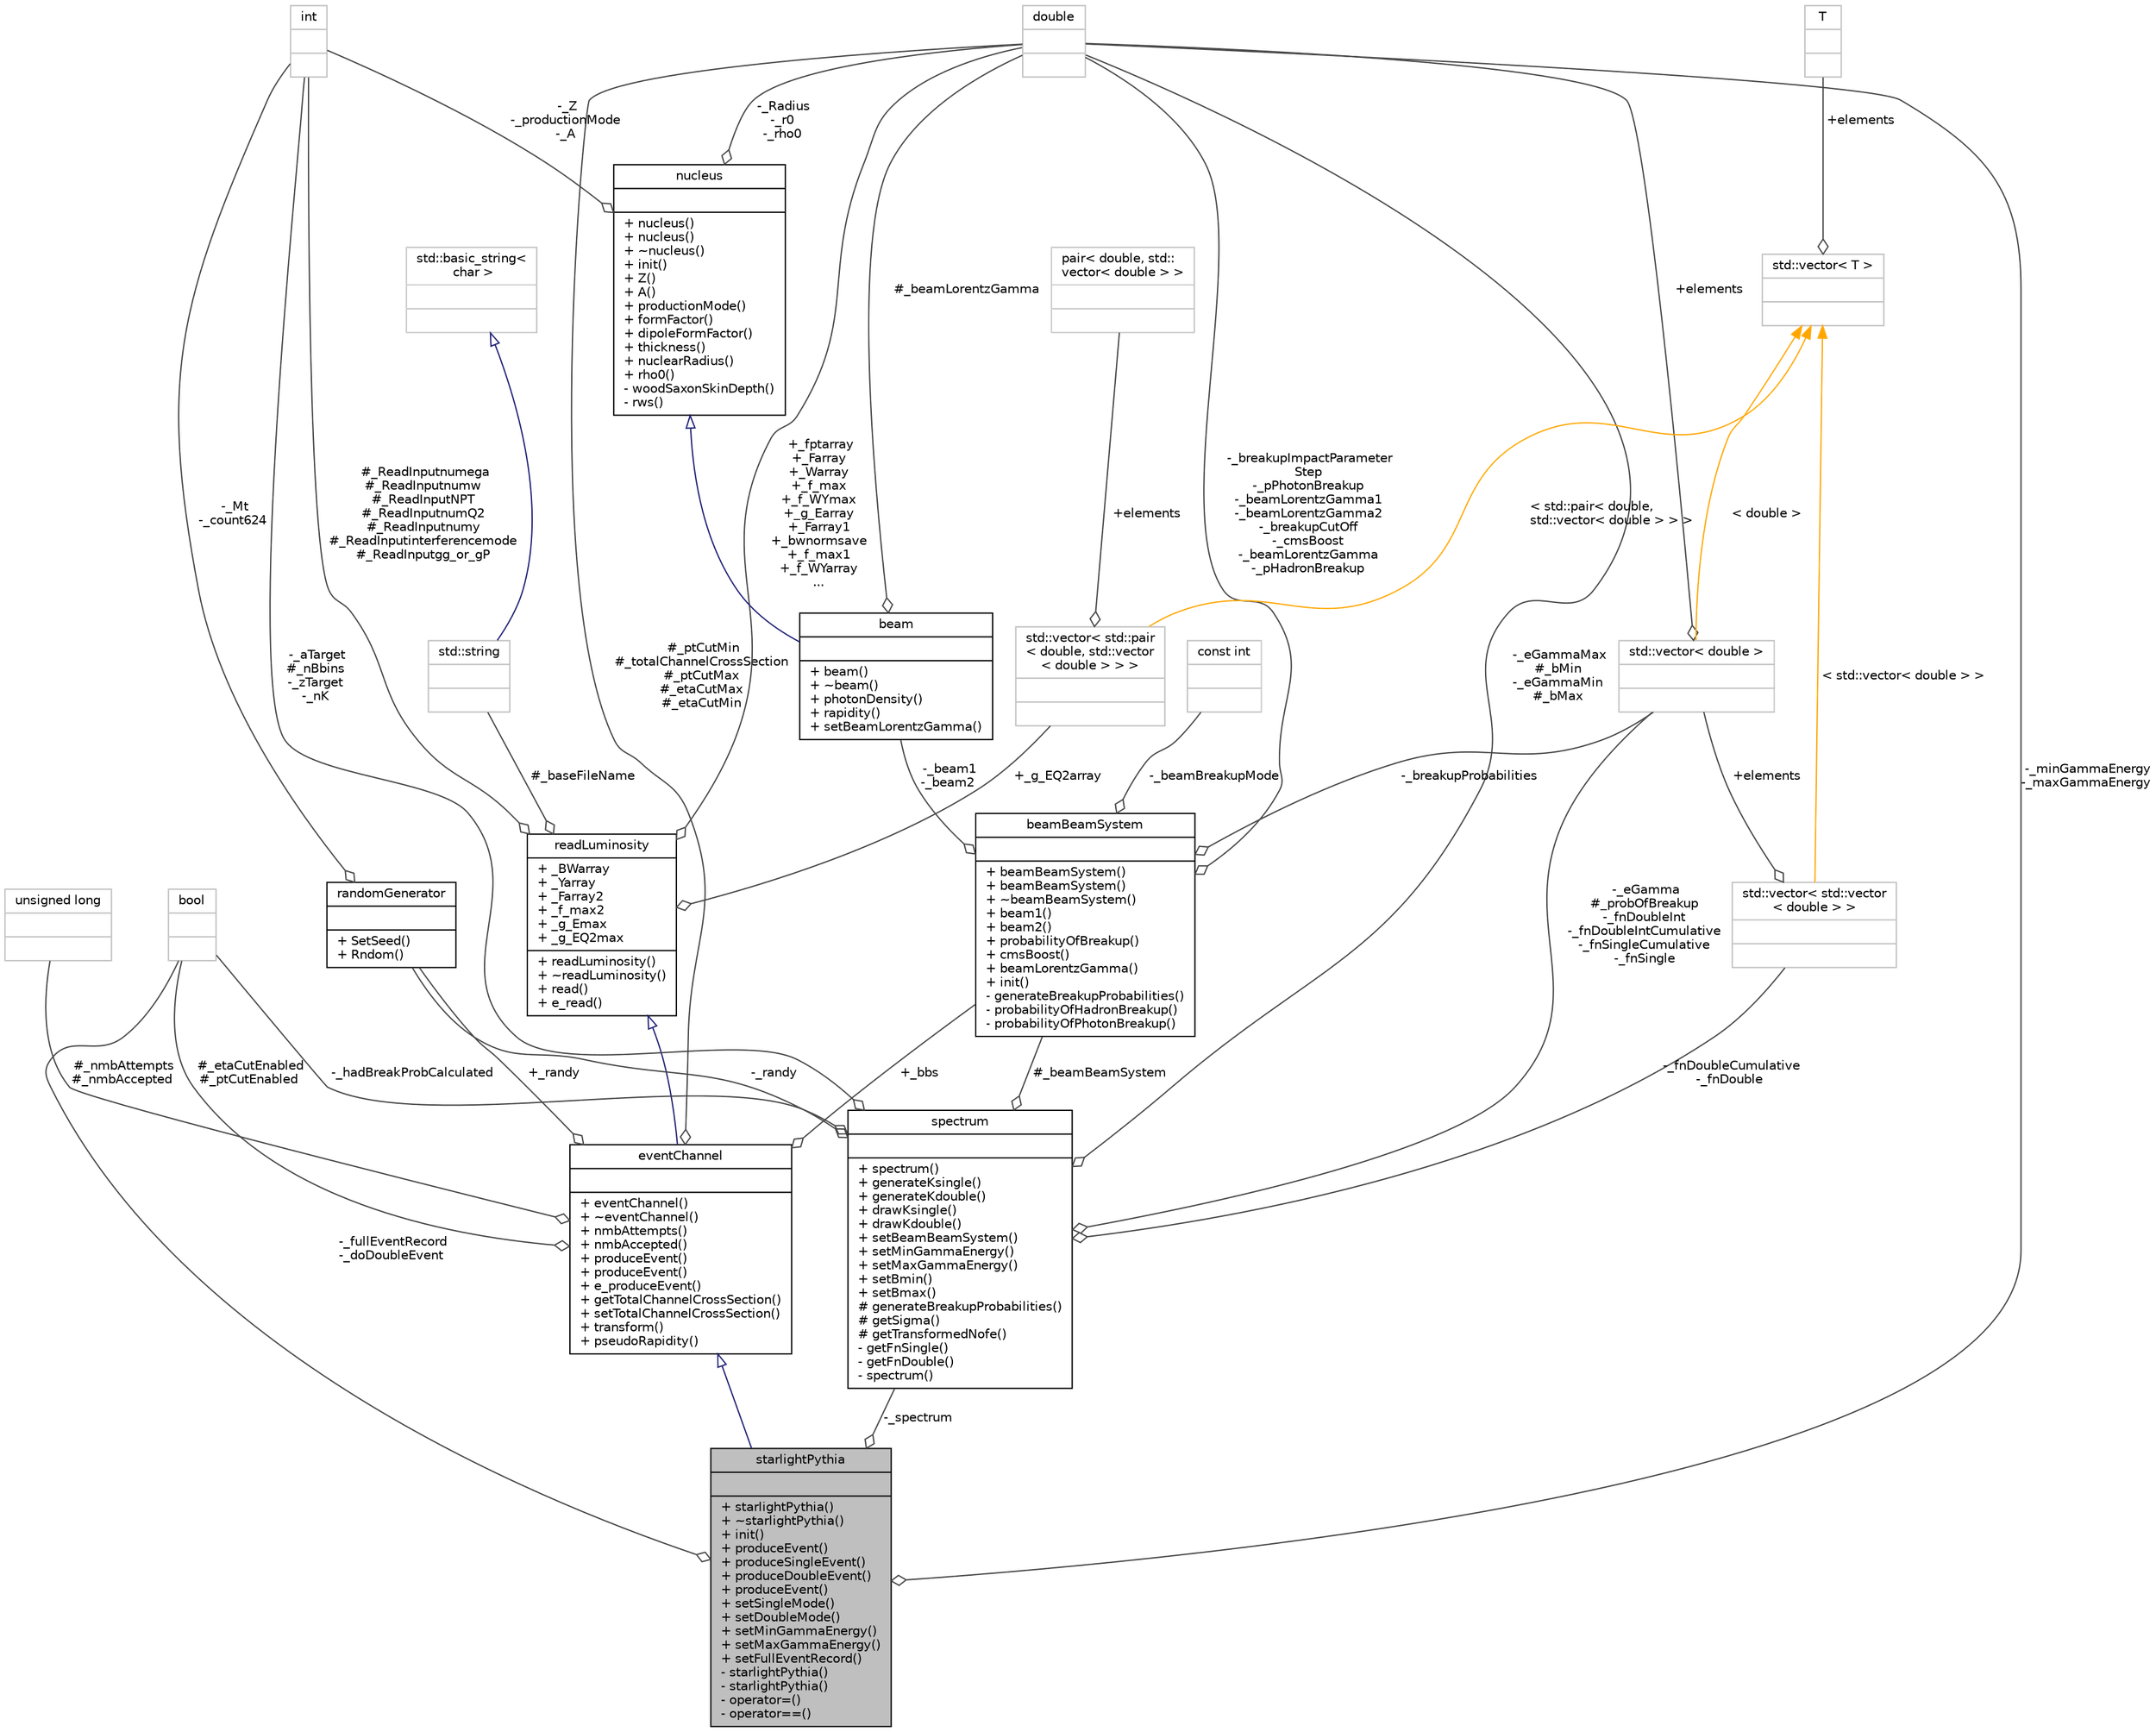 digraph "starlightPythia"
{
 // LATEX_PDF_SIZE
  bgcolor="transparent";
  edge [fontname="Helvetica",fontsize="10",labelfontname="Helvetica",labelfontsize="10"];
  node [fontname="Helvetica",fontsize="10",shape=record];
  Node3 [label="{starlightPythia\n||+ starlightPythia()\l+ ~starlightPythia()\l+ init()\l+ produceEvent()\l+ produceSingleEvent()\l+ produceDoubleEvent()\l+ produceEvent()\l+ setSingleMode()\l+ setDoubleMode()\l+ setMinGammaEnergy()\l+ setMaxGammaEnergy()\l+ setFullEventRecord()\l- starlightPythia()\l- starlightPythia()\l- operator=()\l- operator==()\l}",height=0.2,width=0.4,color="black", fillcolor="grey75", style="filled", fontcolor="black",tooltip=" "];
  Node4 -> Node3 [dir="back",color="midnightblue",fontsize="10",style="solid",arrowtail="onormal",fontname="Helvetica"];
  Node4 [label="{eventChannel\n||+ eventChannel()\l+ ~eventChannel()\l+ nmbAttempts()\l+ nmbAccepted()\l+ produceEvent()\l+ produceEvent()\l+ e_produceEvent()\l+ getTotalChannelCrossSection()\l+ setTotalChannelCrossSection()\l+ transform()\l+ pseudoRapidity()\l}",height=0.2,width=0.4,color="black",URL="$classeventChannel.html",tooltip=" "];
  Node5 -> Node4 [dir="back",color="midnightblue",fontsize="10",style="solid",arrowtail="onormal",fontname="Helvetica"];
  Node5 [label="{readLuminosity\n|+ _BWarray\l+ _Yarray\l+ _Farray2\l+ _f_max2\l+ _g_Emax\l+ _g_EQ2max\l|+ readLuminosity()\l+ ~readLuminosity()\l+ read()\l+ e_read()\l}",height=0.2,width=0.4,color="black",URL="$classreadLuminosity.html",tooltip=" "];
  Node6 -> Node5 [color="grey25",fontsize="10",style="solid",label=" +_fptarray\n+_Farray\n+_Warray\n+_f_max\n+_f_WYmax\n+_g_Earray\n+_Farray1\n+_bwnormsave\n+_f_max1\n+_f_WYarray\n..." ,arrowhead="odiamond",fontname="Helvetica"];
  Node6 [label="{double\n||}",height=0.2,width=0.4,color="grey75",tooltip=" "];
  Node7 -> Node5 [color="grey25",fontsize="10",style="solid",label=" #_ReadInputnumega\n#_ReadInputnumw\n#_ReadInputNPT\n#_ReadInputnumQ2\n#_ReadInputnumy\n#_ReadInputinterferencemode\n#_ReadInputgg_or_gP" ,arrowhead="odiamond",fontname="Helvetica"];
  Node7 [label="{int\n||}",height=0.2,width=0.4,color="grey75",tooltip=" "];
  Node8 -> Node5 [color="grey25",fontsize="10",style="solid",label=" #_baseFileName" ,arrowhead="odiamond",fontname="Helvetica"];
  Node8 [label="{std::string\n||}",height=0.2,width=0.4,color="grey75",tooltip="STL class."];
  Node9 -> Node8 [dir="back",color="midnightblue",fontsize="10",style="solid",arrowtail="onormal",fontname="Helvetica"];
  Node9 [label="{std::basic_string\<\l char \>\n||}",height=0.2,width=0.4,color="grey75",tooltip="STL class."];
  Node10 -> Node5 [color="grey25",fontsize="10",style="solid",label=" +_g_EQ2array" ,arrowhead="odiamond",fontname="Helvetica"];
  Node10 [label="{std::vector\< std::pair\l\< double, std::vector\l\< double \> \> \>\n||}",height=0.2,width=0.4,color="grey75",tooltip=" "];
  Node11 -> Node10 [color="grey25",fontsize="10",style="solid",label=" +elements" ,arrowhead="odiamond",fontname="Helvetica"];
  Node11 [label="{pair\< double, std::\lvector\< double \> \>\n||}",height=0.2,width=0.4,color="grey75",tooltip=" "];
  Node12 -> Node10 [dir="back",color="orange",fontsize="10",style="solid",label=" \< std::pair\< double,\l std::vector\< double \> \> \>" ,fontname="Helvetica"];
  Node12 [label="{std::vector\< T \>\n||}",height=0.2,width=0.4,color="grey75",tooltip="STL class."];
  Node13 -> Node12 [color="grey25",fontsize="10",style="solid",label=" +elements" ,arrowhead="odiamond",fontname="Helvetica"];
  Node13 [label="{T\n||}",height=0.2,width=0.4,color="grey75",tooltip=" "];
  Node14 -> Node4 [color="grey25",fontsize="10",style="solid",label=" #_nmbAttempts\n#_nmbAccepted" ,arrowhead="odiamond",fontname="Helvetica"];
  Node14 [label="{unsigned long\n||}",height=0.2,width=0.4,color="grey75",tooltip=" "];
  Node6 -> Node4 [color="grey25",fontsize="10",style="solid",label=" #_ptCutMin\n#_totalChannelCrossSection\n#_ptCutMax\n#_etaCutMax\n#_etaCutMin" ,arrowhead="odiamond",fontname="Helvetica"];
  Node15 -> Node4 [color="grey25",fontsize="10",style="solid",label=" +_randy" ,arrowhead="odiamond",fontname="Helvetica"];
  Node15 [label="{randomGenerator\n||+ SetSeed()\l+ Rndom()\l}",height=0.2,width=0.4,color="black",URL="$classrandomGenerator.html",tooltip=" "];
  Node7 -> Node15 [color="grey25",fontsize="10",style="solid",label=" -_Mt\n-_count624" ,arrowhead="odiamond",fontname="Helvetica"];
  Node16 -> Node4 [color="grey25",fontsize="10",style="solid",label=" #_etaCutEnabled\n#_ptCutEnabled" ,arrowhead="odiamond",fontname="Helvetica"];
  Node16 [label="{bool\n||}",height=0.2,width=0.4,color="grey75",tooltip=" "];
  Node17 -> Node4 [color="grey25",fontsize="10",style="solid",label=" +_bbs" ,arrowhead="odiamond",fontname="Helvetica"];
  Node17 [label="{beamBeamSystem\n||+ beamBeamSystem()\l+ beamBeamSystem()\l+ ~beamBeamSystem()\l+ beam1()\l+ beam2()\l+ probabilityOfBreakup()\l+ cmsBoost()\l+ beamLorentzGamma()\l+ init()\l- generateBreakupProbabilities()\l- probabilityOfHadronBreakup()\l- probabilityOfPhotonBreakup()\l}",height=0.2,width=0.4,color="black",URL="$classbeamBeamSystem.html",tooltip=" "];
  Node6 -> Node17 [color="grey25",fontsize="10",style="solid",label=" -_breakupImpactParameter\lStep\n-_pPhotonBreakup\n-_beamLorentzGamma1\n-_beamLorentzGamma2\n-_breakupCutOff\n-_cmsBoost\n-_beamLorentzGamma\n-_pHadronBreakup" ,arrowhead="odiamond",fontname="Helvetica"];
  Node18 -> Node17 [color="grey25",fontsize="10",style="solid",label=" -_beamBreakupMode" ,arrowhead="odiamond",fontname="Helvetica"];
  Node18 [label="{const int\n||}",height=0.2,width=0.4,color="grey75",tooltip=" "];
  Node19 -> Node17 [color="grey25",fontsize="10",style="solid",label=" -_beam1\n-_beam2" ,arrowhead="odiamond",fontname="Helvetica"];
  Node19 [label="{beam\n||+ beam()\l+ ~beam()\l+ photonDensity()\l+ rapidity()\l+ setBeamLorentzGamma()\l}",height=0.2,width=0.4,color="black",URL="$classbeam.html",tooltip=" "];
  Node20 -> Node19 [dir="back",color="midnightblue",fontsize="10",style="solid",arrowtail="onormal",fontname="Helvetica"];
  Node20 [label="{nucleus\n||+ nucleus()\l+ nucleus()\l+ ~nucleus()\l+ init()\l+ Z()\l+ A()\l+ productionMode()\l+ formFactor()\l+ dipoleFormFactor()\l+ thickness()\l+ nuclearRadius()\l+ rho0()\l- woodSaxonSkinDepth()\l- rws()\l}",height=0.2,width=0.4,color="black",URL="$classnucleus.html",tooltip=" "];
  Node6 -> Node20 [color="grey25",fontsize="10",style="solid",label=" -_Radius\n-_r0\n-_rho0" ,arrowhead="odiamond",fontname="Helvetica"];
  Node7 -> Node20 [color="grey25",fontsize="10",style="solid",label=" -_Z\n-_productionMode\n-_A" ,arrowhead="odiamond",fontname="Helvetica"];
  Node6 -> Node19 [color="grey25",fontsize="10",style="solid",label=" #_beamLorentzGamma" ,arrowhead="odiamond",fontname="Helvetica"];
  Node21 -> Node17 [color="grey25",fontsize="10",style="solid",label=" -_breakupProbabilities" ,arrowhead="odiamond",fontname="Helvetica"];
  Node21 [label="{std::vector\< double \>\n||}",height=0.2,width=0.4,color="grey75",tooltip=" "];
  Node6 -> Node21 [color="grey25",fontsize="10",style="solid",label=" +elements" ,arrowhead="odiamond",fontname="Helvetica"];
  Node12 -> Node21 [dir="back",color="orange",fontsize="10",style="solid",label=" \< double \>" ,fontname="Helvetica"];
  Node6 -> Node3 [color="grey25",fontsize="10",style="solid",label=" -_minGammaEnergy\n-_maxGammaEnergy" ,arrowhead="odiamond",fontname="Helvetica"];
  Node22 -> Node3 [color="grey25",fontsize="10",style="solid",label=" -_spectrum" ,arrowhead="odiamond",fontname="Helvetica"];
  Node22 [label="{spectrum\n||+ spectrum()\l+ generateKsingle()\l+ generateKdouble()\l+ drawKsingle()\l+ drawKdouble()\l+ setBeamBeamSystem()\l+ setMinGammaEnergy()\l+ setMaxGammaEnergy()\l+ setBmin()\l+ setBmax()\l# generateBreakupProbabilities()\l# getSigma()\l# getTransformedNofe()\l- getFnSingle()\l- getFnDouble()\l- spectrum()\l}",height=0.2,width=0.4,color="black",URL="$classspectrum.html",tooltip=" "];
  Node6 -> Node22 [color="grey25",fontsize="10",style="solid",label=" -_eGammaMax\n#_bMin\n-_eGammaMin\n#_bMax" ,arrowhead="odiamond",fontname="Helvetica"];
  Node15 -> Node22 [color="grey25",fontsize="10",style="solid",label=" -_randy" ,arrowhead="odiamond",fontname="Helvetica"];
  Node23 -> Node22 [color="grey25",fontsize="10",style="solid",label=" -_fnDoubleCumulative\n-_fnDouble" ,arrowhead="odiamond",fontname="Helvetica"];
  Node23 [label="{std::vector\< std::vector\l\< double \> \>\n||}",height=0.2,width=0.4,color="grey75",tooltip=" "];
  Node21 -> Node23 [color="grey25",fontsize="10",style="solid",label=" +elements" ,arrowhead="odiamond",fontname="Helvetica"];
  Node12 -> Node23 [dir="back",color="orange",fontsize="10",style="solid",label=" \< std::vector\< double \> \>" ,fontname="Helvetica"];
  Node7 -> Node22 [color="grey25",fontsize="10",style="solid",label=" -_aTarget\n#_nBbins\n-_zTarget\n-_nK" ,arrowhead="odiamond",fontname="Helvetica"];
  Node16 -> Node22 [color="grey25",fontsize="10",style="solid",label=" -_hadBreakProbCalculated" ,arrowhead="odiamond",fontname="Helvetica"];
  Node17 -> Node22 [color="grey25",fontsize="10",style="solid",label=" #_beamBeamSystem" ,arrowhead="odiamond",fontname="Helvetica"];
  Node21 -> Node22 [color="grey25",fontsize="10",style="solid",label=" -_eGamma\n#_probOfBreakup\n-_fnDoubleInt\n-_fnDoubleIntCumulative\n-_fnSingleCumulative\n-_fnSingle" ,arrowhead="odiamond",fontname="Helvetica"];
  Node16 -> Node3 [color="grey25",fontsize="10",style="solid",label=" -_fullEventRecord\n-_doDoubleEvent" ,arrowhead="odiamond",fontname="Helvetica"];
}
